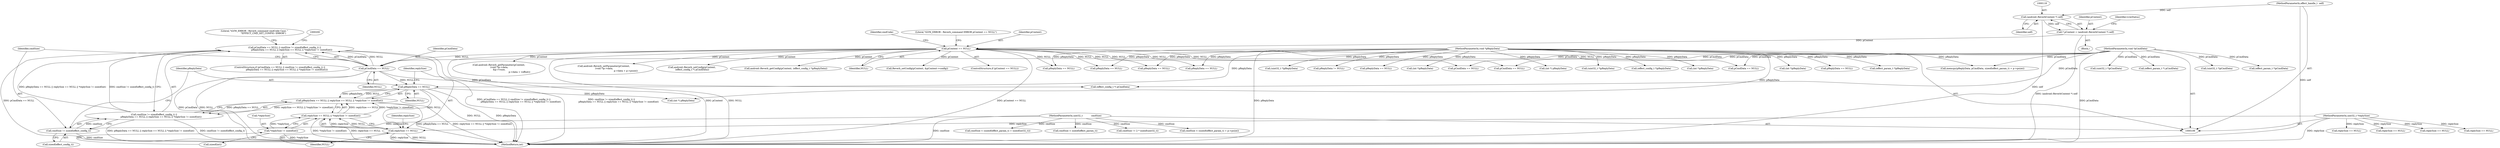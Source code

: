 digraph "0_Android_aeea52da00d210587fb3ed895de3d5f2e0264c88_6@API" {
"1000169" [label="(Call,pCmdData == NULL || cmdSize != sizeof(effect_config_t) ||\n                    pReplyData == NULL || replySize == NULL || *replySize != sizeof(int))"];
"1000170" [label="(Call,pCmdData == NULL)"];
"1000110" [label="(MethodParameterIn,void *pCmdData)"];
"1000127" [label="(Call,pContext == NULL)"];
"1000115" [label="(Call,* pContext = (android::ReverbContext *) self)"];
"1000117" [label="(Call,(android::ReverbContext *) self)"];
"1000107" [label="(MethodParameterIn,effect_handle_t  self)"];
"1000173" [label="(Call,cmdSize != sizeof(effect_config_t) ||\n                    pReplyData == NULL || replySize == NULL || *replySize != sizeof(int))"];
"1000174" [label="(Call,cmdSize != sizeof(effect_config_t))"];
"1000109" [label="(MethodParameterIn,uint32_t            cmdSize)"];
"1000178" [label="(Call,pReplyData == NULL || replySize == NULL || *replySize != sizeof(int))"];
"1000179" [label="(Call,pReplyData == NULL)"];
"1000112" [label="(MethodParameterIn,void *pReplyData)"];
"1000182" [label="(Call,replySize == NULL || *replySize != sizeof(int))"];
"1000183" [label="(Call,replySize == NULL)"];
"1000111" [label="(MethodParameterIn,uint32_t *replySize)"];
"1000186" [label="(Call,*replySize != sizeof(int))"];
"1000183" [label="(Call,replySize == NULL)"];
"1000169" [label="(Call,pCmdData == NULL || cmdSize != sizeof(effect_config_t) ||\n                    pReplyData == NULL || replySize == NULL || *replySize != sizeof(int))"];
"1000172" [label="(Identifier,NULL)"];
"1000392" [label="(Call,(effect_param_t *) pCmdData)"];
"1000174" [label="(Call,cmdSize != sizeof(effect_config_t))"];
"1000113" [label="(Block,)"];
"1000199" [label="(Call,(int *) pReplyData)"];
"1000185" [label="(Identifier,NULL)"];
"1000187" [label="(Call,*replySize)"];
"1000115" [label="(Call,* pContext = (android::ReverbContext *) self)"];
"1000271" [label="(Call,pReplyData == NULL)"];
"1000175" [label="(Identifier,cmdSize)"];
"1000126" [label="(ControlStructure,if (pContext == NULL))"];
"1000431" [label="(Call,pReplyData == NULL)"];
"1000257" [label="(Call,cmdSize < sizeof(effect_param_t))"];
"1000546" [label="(Call,cmdSize != 2 * sizeof(uint32_t))"];
"1000543" [label="(Call,pCmdData == NULL)"];
"1000178" [label="(Call,pReplyData == NULL || replySize == NULL || *replySize != sizeof(int))"];
"1000211" [label="(Call,pReplyData == NULL)"];
"1000668" [label="(MethodReturn,int)"];
"1000262" [label="(Call,cmdSize < (sizeof(effect_param_t) + p->psize))"];
"1000193" [label="(Literal,\"\tLVM_ERROR : Reverb_command cmdCode Case: \"\n                         \"EFFECT_CMD_SET_CONFIG: ERROR\")"];
"1000410" [label="(Call,(int *)pReplyData)"];
"1000146" [label="(Call,replySize == NULL)"];
"1000182" [label="(Call,replySize == NULL || *replySize != sizeof(int))"];
"1000179" [label="(Call,pReplyData == NULL)"];
"1000142" [label="(Call,pReplyData == NULL)"];
"1000327" [label="(Call,android::Reverb_getParameter(pContext,\n (void *)p->data,\n &p->vsize,\n                                                          p->data + voffset))"];
"1000181" [label="(Identifier,NULL)"];
"1000188" [label="(Identifier,replySize)"];
"1000171" [label="(Identifier,pCmdData)"];
"1000363" [label="(Call,cmdSize < (sizeof(effect_param_t) + sizeof(int32_t)))"];
"1000162" [label="(Call,(int *) pReplyData)"];
"1000608" [label="(Call,(uint32_t *)pReplyData)"];
"1000231" [label="(Call,(effect_config_t *)pReplyData)"];
"1000110" [label="(MethodParameterIn,void *pCmdData)"];
"1000112" [label="(MethodParameterIn,void *pReplyData)"];
"1000413" [label="(Call,android::Reverb_setParameter(pContext,\n (void *)p->data,\n                                                              p->data + p->psize))"];
"1000502" [label="(Call,pReplyData == NULL)"];
"1000111" [label="(MethodParameterIn,uint32_t *replySize)"];
"1000253" [label="(Call,pCmdData == NULL)"];
"1000137" [label="(Identifier,cmdCode)"];
"1000202" [label="(Call,android::Reverb_setConfig(pContext,\n (effect_config_t *) pCmdData))"];
"1000168" [label="(ControlStructure,if (pCmdData == NULL || cmdSize != sizeof(effect_config_t) ||\n                    pReplyData == NULL || replySize == NULL || *replySize != sizeof(int)))"];
"1000572" [label="(Call,(uint32_t *)pCmdData)"];
"1000116" [label="(Identifier,pContext)"];
"1000107" [label="(MethodParameterIn,effect_handle_t  self)"];
"1000459" [label="(Call,(int *)pReplyData)"];
"1000530" [label="(Call,(int *)pReplyData)"];
"1000375" [label="(Call,replySize == NULL)"];
"1000189" [label="(Call,sizeof(int))"];
"1000229" [label="(Call,android::Reverb_getConfig(pContext, (effect_config_t *)pReplyData))"];
"1000371" [label="(Call,pReplyData == NULL)"];
"1000173" [label="(Call,cmdSize != sizeof(effect_config_t) ||\n                    pReplyData == NULL || replySize == NULL || *replySize != sizeof(int))"];
"1000170" [label="(Call,pCmdData == NULL)"];
"1000186" [label="(Call,*replySize != sizeof(int))"];
"1000304" [label="(Call,(effect_param_t *)pReplyData)"];
"1000117" [label="(Call,(android::ReverbContext *) self)"];
"1000176" [label="(Call,sizeof(effect_config_t))"];
"1000359" [label="(Call,pCmdData == NULL)"];
"1000129" [label="(Identifier,NULL)"];
"1000180" [label="(Identifier,pReplyData)"];
"1000119" [label="(Identifier,self)"];
"1000248" [label="(Call,(effect_param_t *)pCmdData)"];
"1000589" [label="(Call,(uint32_t *)pCmdData)"];
"1000127" [label="(Call,pContext == NULL)"];
"1000109" [label="(MethodParameterIn,uint32_t            cmdSize)"];
"1000599" [label="(Call,(uint32_t *)pReplyData)"];
"1000275" [label="(Call,replySize == NULL)"];
"1000132" [label="(Literal,\"\tLVM_ERROR : Reverb_command ERROR pContext == NULL\")"];
"1000204" [label="(Call,(effect_config_t *) pCmdData)"];
"1000128" [label="(Identifier,pContext)"];
"1000293" [label="(Call,memcpy(pReplyData, pCmdData, sizeof(effect_param_t) + p->psize))"];
"1000236" [label="(Call,Reverb_setConfig(pContext, &pContext->config))"];
"1000124" [label="(Identifier,LvmStatus)"];
"1000559" [label="(Call,pReplyData != NULL)"];
"1000215" [label="(Call,replySize == NULL)"];
"1000184" [label="(Identifier,replySize)"];
"1000169" -> "1000168"  [label="AST: "];
"1000169" -> "1000170"  [label="CFG: "];
"1000169" -> "1000173"  [label="CFG: "];
"1000170" -> "1000169"  [label="AST: "];
"1000173" -> "1000169"  [label="AST: "];
"1000193" -> "1000169"  [label="CFG: "];
"1000200" -> "1000169"  [label="CFG: "];
"1000169" -> "1000668"  [label="DDG: pCmdData == NULL || cmdSize != sizeof(effect_config_t) ||\n                    pReplyData == NULL || replySize == NULL || *replySize != sizeof(int)"];
"1000169" -> "1000668"  [label="DDG: cmdSize != sizeof(effect_config_t) ||\n                    pReplyData == NULL || replySize == NULL || *replySize != sizeof(int)"];
"1000169" -> "1000668"  [label="DDG: pCmdData == NULL"];
"1000170" -> "1000169"  [label="DDG: pCmdData"];
"1000170" -> "1000169"  [label="DDG: NULL"];
"1000173" -> "1000169"  [label="DDG: cmdSize != sizeof(effect_config_t)"];
"1000173" -> "1000169"  [label="DDG: pReplyData == NULL || replySize == NULL || *replySize != sizeof(int)"];
"1000170" -> "1000172"  [label="CFG: "];
"1000171" -> "1000170"  [label="AST: "];
"1000172" -> "1000170"  [label="AST: "];
"1000175" -> "1000170"  [label="CFG: "];
"1000170" -> "1000668"  [label="DDG: NULL"];
"1000170" -> "1000668"  [label="DDG: pCmdData"];
"1000110" -> "1000170"  [label="DDG: pCmdData"];
"1000127" -> "1000170"  [label="DDG: NULL"];
"1000170" -> "1000179"  [label="DDG: NULL"];
"1000170" -> "1000204"  [label="DDG: pCmdData"];
"1000110" -> "1000106"  [label="AST: "];
"1000110" -> "1000668"  [label="DDG: pCmdData"];
"1000110" -> "1000204"  [label="DDG: pCmdData"];
"1000110" -> "1000248"  [label="DDG: pCmdData"];
"1000110" -> "1000253"  [label="DDG: pCmdData"];
"1000110" -> "1000293"  [label="DDG: pCmdData"];
"1000110" -> "1000359"  [label="DDG: pCmdData"];
"1000110" -> "1000392"  [label="DDG: pCmdData"];
"1000110" -> "1000543"  [label="DDG: pCmdData"];
"1000110" -> "1000572"  [label="DDG: pCmdData"];
"1000110" -> "1000589"  [label="DDG: pCmdData"];
"1000127" -> "1000126"  [label="AST: "];
"1000127" -> "1000129"  [label="CFG: "];
"1000128" -> "1000127"  [label="AST: "];
"1000129" -> "1000127"  [label="AST: "];
"1000132" -> "1000127"  [label="CFG: "];
"1000137" -> "1000127"  [label="CFG: "];
"1000127" -> "1000668"  [label="DDG: NULL"];
"1000127" -> "1000668"  [label="DDG: pContext == NULL"];
"1000127" -> "1000668"  [label="DDG: pContext"];
"1000115" -> "1000127"  [label="DDG: pContext"];
"1000127" -> "1000142"  [label="DDG: NULL"];
"1000127" -> "1000202"  [label="DDG: pContext"];
"1000127" -> "1000211"  [label="DDG: NULL"];
"1000127" -> "1000229"  [label="DDG: pContext"];
"1000127" -> "1000236"  [label="DDG: pContext"];
"1000127" -> "1000253"  [label="DDG: NULL"];
"1000127" -> "1000327"  [label="DDG: pContext"];
"1000127" -> "1000359"  [label="DDG: NULL"];
"1000127" -> "1000413"  [label="DDG: pContext"];
"1000127" -> "1000431"  [label="DDG: NULL"];
"1000127" -> "1000502"  [label="DDG: NULL"];
"1000127" -> "1000543"  [label="DDG: NULL"];
"1000115" -> "1000113"  [label="AST: "];
"1000115" -> "1000117"  [label="CFG: "];
"1000116" -> "1000115"  [label="AST: "];
"1000117" -> "1000115"  [label="AST: "];
"1000124" -> "1000115"  [label="CFG: "];
"1000115" -> "1000668"  [label="DDG: (android::ReverbContext *) self"];
"1000117" -> "1000115"  [label="DDG: self"];
"1000117" -> "1000119"  [label="CFG: "];
"1000118" -> "1000117"  [label="AST: "];
"1000119" -> "1000117"  [label="AST: "];
"1000117" -> "1000668"  [label="DDG: self"];
"1000107" -> "1000117"  [label="DDG: self"];
"1000107" -> "1000106"  [label="AST: "];
"1000107" -> "1000668"  [label="DDG: self"];
"1000173" -> "1000174"  [label="CFG: "];
"1000173" -> "1000178"  [label="CFG: "];
"1000174" -> "1000173"  [label="AST: "];
"1000178" -> "1000173"  [label="AST: "];
"1000173" -> "1000668"  [label="DDG: pReplyData == NULL || replySize == NULL || *replySize != sizeof(int)"];
"1000173" -> "1000668"  [label="DDG: cmdSize != sizeof(effect_config_t)"];
"1000174" -> "1000173"  [label="DDG: cmdSize"];
"1000178" -> "1000173"  [label="DDG: pReplyData == NULL"];
"1000178" -> "1000173"  [label="DDG: replySize == NULL || *replySize != sizeof(int)"];
"1000174" -> "1000176"  [label="CFG: "];
"1000175" -> "1000174"  [label="AST: "];
"1000176" -> "1000174"  [label="AST: "];
"1000180" -> "1000174"  [label="CFG: "];
"1000174" -> "1000668"  [label="DDG: cmdSize"];
"1000109" -> "1000174"  [label="DDG: cmdSize"];
"1000109" -> "1000106"  [label="AST: "];
"1000109" -> "1000668"  [label="DDG: cmdSize"];
"1000109" -> "1000257"  [label="DDG: cmdSize"];
"1000109" -> "1000262"  [label="DDG: cmdSize"];
"1000109" -> "1000363"  [label="DDG: cmdSize"];
"1000109" -> "1000546"  [label="DDG: cmdSize"];
"1000178" -> "1000179"  [label="CFG: "];
"1000178" -> "1000182"  [label="CFG: "];
"1000179" -> "1000178"  [label="AST: "];
"1000182" -> "1000178"  [label="AST: "];
"1000178" -> "1000668"  [label="DDG: replySize == NULL || *replySize != sizeof(int)"];
"1000178" -> "1000668"  [label="DDG: pReplyData == NULL"];
"1000179" -> "1000178"  [label="DDG: pReplyData"];
"1000179" -> "1000178"  [label="DDG: NULL"];
"1000182" -> "1000178"  [label="DDG: replySize == NULL"];
"1000182" -> "1000178"  [label="DDG: *replySize != sizeof(int)"];
"1000179" -> "1000181"  [label="CFG: "];
"1000180" -> "1000179"  [label="AST: "];
"1000181" -> "1000179"  [label="AST: "];
"1000184" -> "1000179"  [label="CFG: "];
"1000179" -> "1000668"  [label="DDG: NULL"];
"1000179" -> "1000668"  [label="DDG: pReplyData"];
"1000112" -> "1000179"  [label="DDG: pReplyData"];
"1000179" -> "1000183"  [label="DDG: NULL"];
"1000179" -> "1000199"  [label="DDG: pReplyData"];
"1000112" -> "1000106"  [label="AST: "];
"1000112" -> "1000668"  [label="DDG: pReplyData"];
"1000112" -> "1000142"  [label="DDG: pReplyData"];
"1000112" -> "1000162"  [label="DDG: pReplyData"];
"1000112" -> "1000199"  [label="DDG: pReplyData"];
"1000112" -> "1000211"  [label="DDG: pReplyData"];
"1000112" -> "1000231"  [label="DDG: pReplyData"];
"1000112" -> "1000271"  [label="DDG: pReplyData"];
"1000112" -> "1000293"  [label="DDG: pReplyData"];
"1000112" -> "1000304"  [label="DDG: pReplyData"];
"1000112" -> "1000371"  [label="DDG: pReplyData"];
"1000112" -> "1000410"  [label="DDG: pReplyData"];
"1000112" -> "1000431"  [label="DDG: pReplyData"];
"1000112" -> "1000459"  [label="DDG: pReplyData"];
"1000112" -> "1000502"  [label="DDG: pReplyData"];
"1000112" -> "1000530"  [label="DDG: pReplyData"];
"1000112" -> "1000559"  [label="DDG: pReplyData"];
"1000112" -> "1000599"  [label="DDG: pReplyData"];
"1000112" -> "1000608"  [label="DDG: pReplyData"];
"1000182" -> "1000183"  [label="CFG: "];
"1000182" -> "1000186"  [label="CFG: "];
"1000183" -> "1000182"  [label="AST: "];
"1000186" -> "1000182"  [label="AST: "];
"1000182" -> "1000668"  [label="DDG: *replySize != sizeof(int)"];
"1000182" -> "1000668"  [label="DDG: replySize == NULL"];
"1000183" -> "1000182"  [label="DDG: replySize"];
"1000183" -> "1000182"  [label="DDG: NULL"];
"1000186" -> "1000182"  [label="DDG: *replySize"];
"1000183" -> "1000185"  [label="CFG: "];
"1000184" -> "1000183"  [label="AST: "];
"1000185" -> "1000183"  [label="AST: "];
"1000188" -> "1000183"  [label="CFG: "];
"1000183" -> "1000668"  [label="DDG: NULL"];
"1000183" -> "1000668"  [label="DDG: replySize"];
"1000111" -> "1000183"  [label="DDG: replySize"];
"1000111" -> "1000106"  [label="AST: "];
"1000111" -> "1000668"  [label="DDG: replySize"];
"1000111" -> "1000146"  [label="DDG: replySize"];
"1000111" -> "1000215"  [label="DDG: replySize"];
"1000111" -> "1000275"  [label="DDG: replySize"];
"1000111" -> "1000375"  [label="DDG: replySize"];
"1000186" -> "1000189"  [label="CFG: "];
"1000187" -> "1000186"  [label="AST: "];
"1000189" -> "1000186"  [label="AST: "];
"1000186" -> "1000668"  [label="DDG: *replySize"];
}
